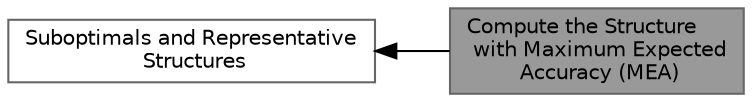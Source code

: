 digraph "Compute the Structure with Maximum Expected Accuracy (MEA)"
{
 // INTERACTIVE_SVG=YES
 // LATEX_PDF_SIZE
  bgcolor="transparent";
  edge [fontname=Helvetica,fontsize=10,labelfontname=Helvetica,labelfontsize=10];
  node [fontname=Helvetica,fontsize=10,shape=box,height=0.2,width=0.4];
  rankdir=LR;
  Node1 [label="Compute the Structure\l with Maximum Expected\l Accuracy (MEA)",height=0.2,width=0.4,color="gray40", fillcolor="grey60", style="filled", fontcolor="black",tooltip=" "];
  Node2 [label="Suboptimals and Representative\l Structures",height=0.2,width=0.4,color="grey40", fillcolor="white", style="filled",URL="$group__subopt__and__representatives.html",tooltip="Sample and enumerate suboptimal secondary structures from RNA sequence data."];
  Node2->Node1 [shape=plaintext, dir="back", style="solid"];
}
